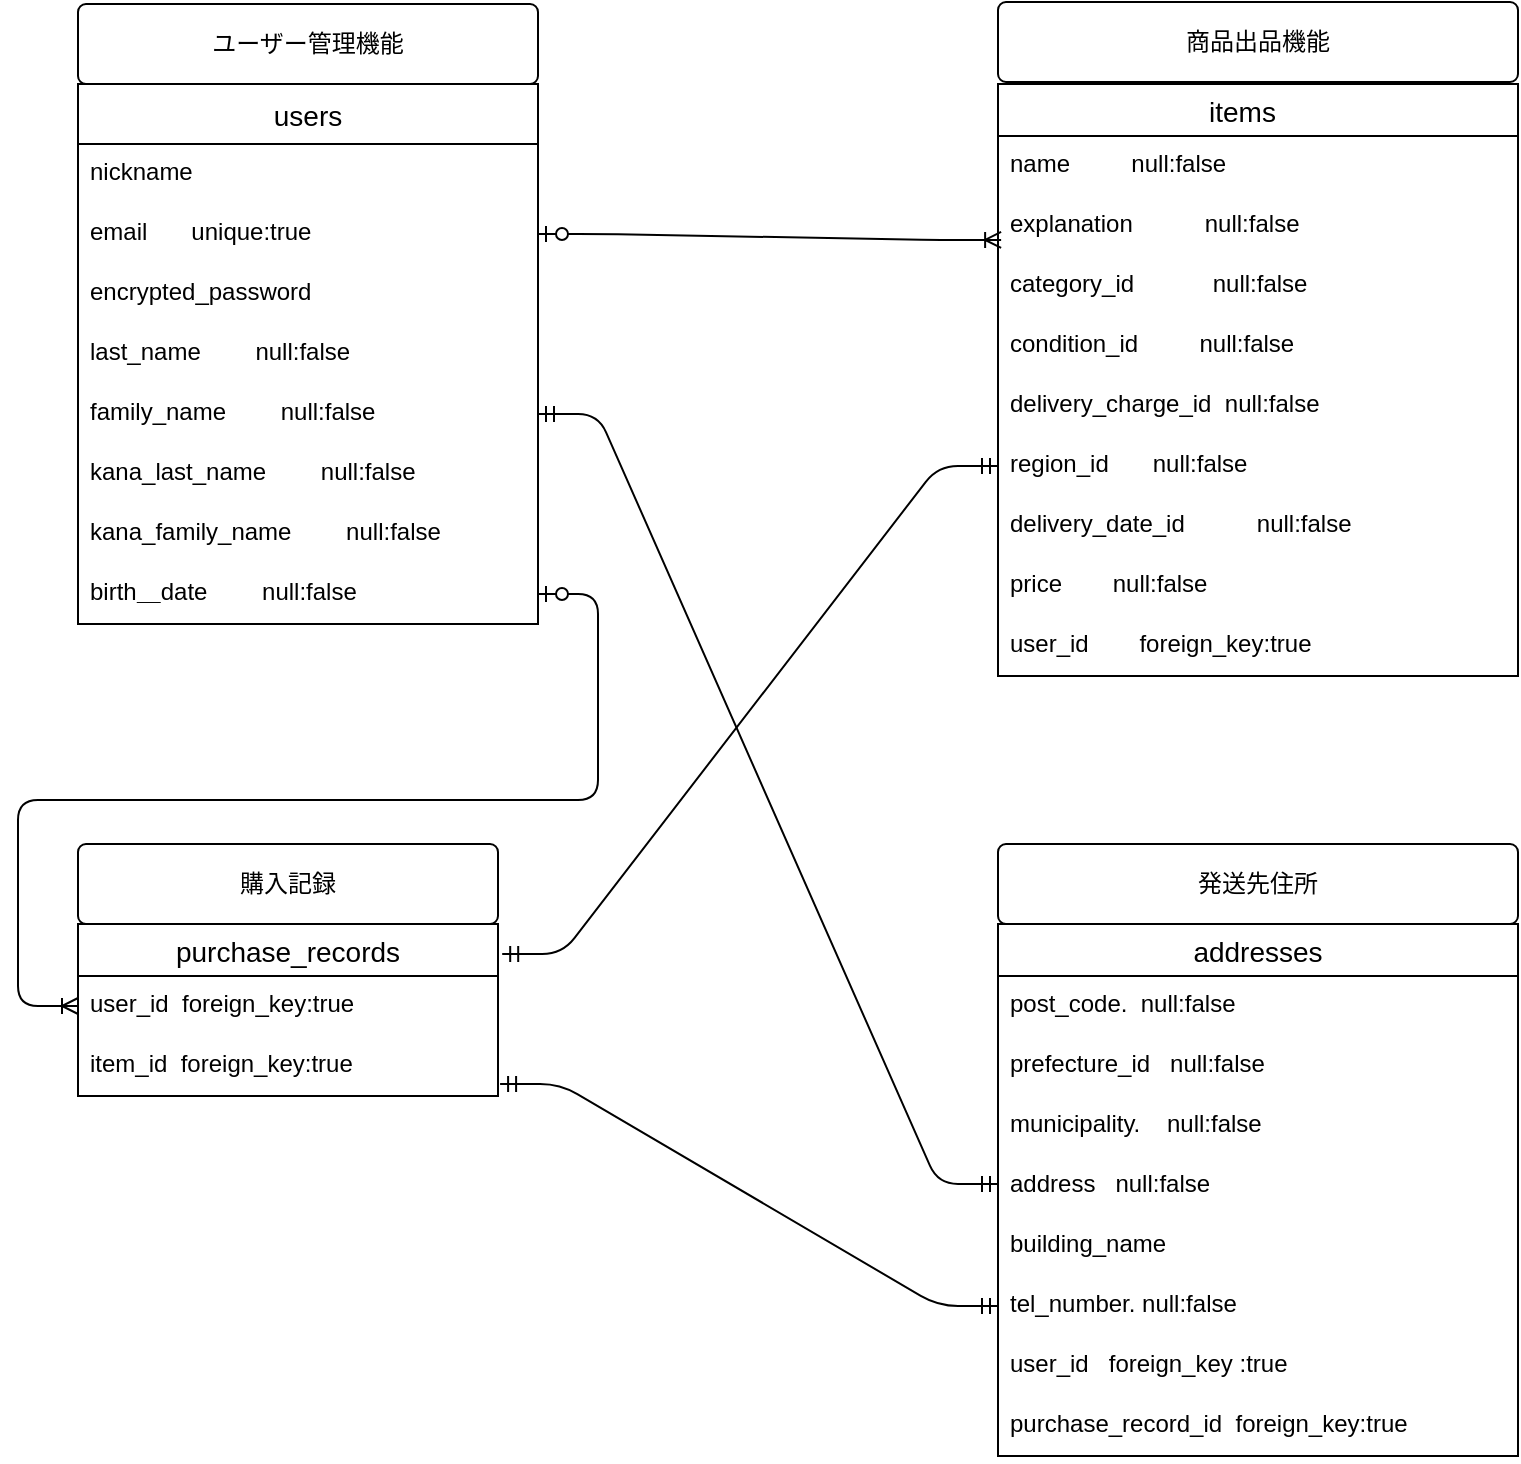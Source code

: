 <mxfile>
    <diagram id="EKvQctanbUWf9hgfMpD3" name="ページ1">
        <mxGraphModel dx="1189" dy="1813" grid="1" gridSize="10" guides="1" tooltips="1" connect="1" arrows="1" fold="1" page="1" pageScale="1" pageWidth="827" pageHeight="1169" math="0" shadow="0">
            <root>
                <mxCell id="0"/>
                <mxCell id="1" parent="0"/>
                <mxCell id="3UUp2NauK0sa-5R4QBER-76" value="users" style="swimlane;fontStyle=0;childLayout=stackLayout;horizontal=1;startSize=30;horizontalStack=0;resizeParent=1;resizeParentMax=0;resizeLast=0;collapsible=1;marginBottom=0;align=center;fontSize=14;" vertex="1" parent="1">
                    <mxGeometry x="60" y="40" width="230" height="270" as="geometry">
                        <mxRectangle x="60" y="40" width="70" height="30" as="alternateBounds"/>
                    </mxGeometry>
                </mxCell>
                <mxCell id="3UUp2NauK0sa-5R4QBER-77" value="nickname" style="text;strokeColor=none;fillColor=none;spacingLeft=4;spacingRight=4;overflow=hidden;rotatable=0;points=[[0,0.5],[1,0.5]];portConstraint=eastwest;fontSize=12;" vertex="1" parent="3UUp2NauK0sa-5R4QBER-76">
                    <mxGeometry y="30" width="230" height="30" as="geometry"/>
                </mxCell>
                <mxCell id="3UUp2NauK0sa-5R4QBER-78" value="email   　unique:true    " style="text;strokeColor=none;fillColor=none;spacingLeft=4;spacingRight=4;overflow=hidden;rotatable=0;points=[[0,0.5],[1,0.5]];portConstraint=eastwest;fontSize=12;" vertex="1" parent="3UUp2NauK0sa-5R4QBER-76">
                    <mxGeometry y="60" width="230" height="30" as="geometry"/>
                </mxCell>
                <mxCell id="3UUp2NauK0sa-5R4QBER-106" value="encrypted_password 　 &#10;" style="text;strokeColor=none;fillColor=none;spacingLeft=4;spacingRight=4;overflow=hidden;rotatable=0;points=[[0,0.5],[1,0.5]];portConstraint=eastwest;fontSize=12;" vertex="1" parent="3UUp2NauK0sa-5R4QBER-76">
                    <mxGeometry y="90" width="230" height="30" as="geometry"/>
                </mxCell>
                <mxCell id="3UUp2NauK0sa-5R4QBER-109" value="last_name 　　null:false&#10;" style="text;strokeColor=none;fillColor=none;spacingLeft=4;spacingRight=4;overflow=hidden;rotatable=0;points=[[0,0.5],[1,0.5]];portConstraint=eastwest;fontSize=12;" vertex="1" parent="3UUp2NauK0sa-5R4QBER-76">
                    <mxGeometry y="120" width="230" height="30" as="geometry"/>
                </mxCell>
                <mxCell id="3UUp2NauK0sa-5R4QBER-110" value="family_name 　　null:false&#10;" style="text;strokeColor=none;fillColor=none;spacingLeft=4;spacingRight=4;overflow=hidden;rotatable=0;points=[[0,0.5],[1,0.5]];portConstraint=eastwest;fontSize=12;" vertex="1" parent="3UUp2NauK0sa-5R4QBER-76">
                    <mxGeometry y="150" width="230" height="30" as="geometry"/>
                </mxCell>
                <mxCell id="3UUp2NauK0sa-5R4QBER-111" value="kana_last_name　　 null:false&#10;" style="text;strokeColor=none;fillColor=none;spacingLeft=4;spacingRight=4;overflow=hidden;rotatable=0;points=[[0,0.5],[1,0.5]];portConstraint=eastwest;fontSize=12;" vertex="1" parent="3UUp2NauK0sa-5R4QBER-76">
                    <mxGeometry y="180" width="230" height="30" as="geometry"/>
                </mxCell>
                <mxCell id="3UUp2NauK0sa-5R4QBER-112" value="kana_family_name 　　null:false&#10;" style="text;strokeColor=none;fillColor=none;spacingLeft=4;spacingRight=4;overflow=hidden;rotatable=0;points=[[0,0.5],[1,0.5]];portConstraint=eastwest;fontSize=12;" vertex="1" parent="3UUp2NauK0sa-5R4QBER-76">
                    <mxGeometry y="210" width="230" height="30" as="geometry"/>
                </mxCell>
                <mxCell id="3UUp2NauK0sa-5R4QBER-113" value="birth＿date　　 null:false&#10;" style="text;strokeColor=none;fillColor=none;spacingLeft=4;spacingRight=4;overflow=hidden;rotatable=0;points=[[0,0.5],[1,0.5]];portConstraint=eastwest;fontSize=12;" vertex="1" parent="3UUp2NauK0sa-5R4QBER-76">
                    <mxGeometry y="240" width="230" height="30" as="geometry"/>
                </mxCell>
                <mxCell id="3UUp2NauK0sa-5R4QBER-96" value="items    " style="swimlane;fontStyle=0;childLayout=stackLayout;horizontal=1;startSize=26;horizontalStack=0;resizeParent=1;resizeParentMax=0;resizeLast=0;collapsible=1;marginBottom=0;align=center;fontSize=14;" vertex="1" parent="1">
                    <mxGeometry x="520" y="40" width="260" height="296" as="geometry"/>
                </mxCell>
                <mxCell id="3UUp2NauK0sa-5R4QBER-97" value="name  　　null:false" style="text;strokeColor=none;fillColor=none;spacingLeft=4;spacingRight=4;overflow=hidden;rotatable=0;points=[[0,0.5],[1,0.5]];portConstraint=eastwest;fontSize=12;" vertex="1" parent="3UUp2NauK0sa-5R4QBER-96">
                    <mxGeometry y="26" width="260" height="30" as="geometry"/>
                </mxCell>
                <mxCell id="3UUp2NauK0sa-5R4QBER-108" value="explanation　　　null:false" style="text;strokeColor=none;fillColor=none;spacingLeft=4;spacingRight=4;overflow=hidden;rotatable=0;points=[[0,0.5],[1,0.5]];portConstraint=eastwest;fontSize=12;" vertex="1" parent="3UUp2NauK0sa-5R4QBER-96">
                    <mxGeometry y="56" width="260" height="30" as="geometry"/>
                </mxCell>
                <mxCell id="3UUp2NauK0sa-5R4QBER-139" value="category_id　　　 null:false  " style="text;strokeColor=none;fillColor=none;spacingLeft=4;spacingRight=4;overflow=hidden;rotatable=0;points=[[0,0.5],[1,0.5]];portConstraint=eastwest;fontSize=12;" vertex="1" parent="3UUp2NauK0sa-5R4QBER-96">
                    <mxGeometry y="86" width="260" height="30" as="geometry"/>
                </mxCell>
                <mxCell id="3UUp2NauK0sa-5R4QBER-102" value="condition_id　　  null:false  " style="text;strokeColor=none;fillColor=none;spacingLeft=4;spacingRight=4;overflow=hidden;rotatable=0;points=[[0,0.5],[1,0.5]];portConstraint=eastwest;fontSize=12;" vertex="1" parent="3UUp2NauK0sa-5R4QBER-96">
                    <mxGeometry y="116" width="260" height="30" as="geometry"/>
                </mxCell>
                <mxCell id="3UUp2NauK0sa-5R4QBER-101" value="delivery_charge_id  null:false " style="text;strokeColor=none;fillColor=none;spacingLeft=4;spacingRight=4;overflow=hidden;rotatable=0;points=[[0,0.5],[1,0.5]];portConstraint=eastwest;fontSize=12;" vertex="1" parent="3UUp2NauK0sa-5R4QBER-96">
                    <mxGeometry y="146" width="260" height="30" as="geometry"/>
                </mxCell>
                <mxCell id="3UUp2NauK0sa-5R4QBER-99" value="region_id　   null:false" style="text;strokeColor=none;fillColor=none;spacingLeft=4;spacingRight=4;overflow=hidden;rotatable=0;points=[[0,0.5],[1,0.5]];portConstraint=eastwest;fontSize=12;" vertex="1" parent="3UUp2NauK0sa-5R4QBER-96">
                    <mxGeometry y="176" width="260" height="30" as="geometry"/>
                </mxCell>
                <mxCell id="3UUp2NauK0sa-5R4QBER-138" value="delivery_date_id　　　null:false" style="text;strokeColor=none;fillColor=none;spacingLeft=4;spacingRight=4;overflow=hidden;rotatable=0;points=[[0,0.5],[1,0.5]];portConstraint=eastwest;fontSize=12;" vertex="1" parent="3UUp2NauK0sa-5R4QBER-96">
                    <mxGeometry y="206" width="260" height="30" as="geometry"/>
                </mxCell>
                <mxCell id="3UUp2NauK0sa-5R4QBER-103" value="price　    null:false" style="text;strokeColor=none;fillColor=none;spacingLeft=4;spacingRight=4;overflow=hidden;rotatable=0;points=[[0,0.5],[1,0.5]];portConstraint=eastwest;fontSize=12;" vertex="1" parent="3UUp2NauK0sa-5R4QBER-96">
                    <mxGeometry y="236" width="260" height="30" as="geometry"/>
                </mxCell>
                <mxCell id="3UUp2NauK0sa-5R4QBER-151" value="user_id  　  foreign_key:true" style="text;strokeColor=none;fillColor=none;spacingLeft=4;spacingRight=4;overflow=hidden;rotatable=0;points=[[0,0.5],[1,0.5]];portConstraint=eastwest;fontSize=12;" vertex="1" parent="3UUp2NauK0sa-5R4QBER-96">
                    <mxGeometry y="266" width="260" height="30" as="geometry"/>
                </mxCell>
                <mxCell id="3UUp2NauK0sa-5R4QBER-123" value="" style="edgeStyle=entityRelationEdgeStyle;fontSize=12;html=1;endArrow=ERoneToMany;startArrow=ERzeroToOne;exitX=1;exitY=0.5;exitDx=0;exitDy=0;entryX=0.006;entryY=0.733;entryDx=0;entryDy=0;entryPerimeter=0;" edge="1" parent="1" source="3UUp2NauK0sa-5R4QBER-78" target="3UUp2NauK0sa-5R4QBER-108">
                    <mxGeometry width="100" height="100" relative="1" as="geometry">
                        <mxPoint x="430" y="320" as="sourcePoint"/>
                        <mxPoint x="530" y="220" as="targetPoint"/>
                    </mxGeometry>
                </mxCell>
                <mxCell id="3UUp2NauK0sa-5R4QBER-126" value="purchase_records" style="swimlane;fontStyle=0;childLayout=stackLayout;horizontal=1;startSize=26;horizontalStack=0;resizeParent=1;resizeParentMax=0;resizeLast=0;collapsible=1;marginBottom=0;align=center;fontSize=14;" vertex="1" parent="1">
                    <mxGeometry x="60" y="460" width="210" height="86" as="geometry"/>
                </mxCell>
                <mxCell id="3UUp2NauK0sa-5R4QBER-152" value="user_id  foreign_key:true&#10;" style="text;strokeColor=none;fillColor=none;spacingLeft=4;spacingRight=4;overflow=hidden;rotatable=0;points=[[0,0.5],[1,0.5]];portConstraint=eastwest;fontSize=12;" vertex="1" parent="3UUp2NauK0sa-5R4QBER-126">
                    <mxGeometry y="26" width="210" height="30" as="geometry"/>
                </mxCell>
                <mxCell id="3UUp2NauK0sa-5R4QBER-153" value="item_id  foreign_key:true" style="text;strokeColor=none;fillColor=none;spacingLeft=4;spacingRight=4;overflow=hidden;rotatable=0;points=[[0,0.5],[1,0.5]];portConstraint=eastwest;fontSize=12;" vertex="1" parent="3UUp2NauK0sa-5R4QBER-126">
                    <mxGeometry y="56" width="210" height="30" as="geometry"/>
                </mxCell>
                <mxCell id="3UUp2NauK0sa-5R4QBER-130" value="addresses" style="swimlane;fontStyle=0;childLayout=stackLayout;horizontal=1;startSize=26;horizontalStack=0;resizeParent=1;resizeParentMax=0;resizeLast=0;collapsible=1;marginBottom=0;align=center;fontSize=14;" vertex="1" parent="1">
                    <mxGeometry x="520" y="460" width="260" height="266" as="geometry"/>
                </mxCell>
                <mxCell id="3UUp2NauK0sa-5R4QBER-131" value="post_code.  null:false&#10;" style="text;strokeColor=none;fillColor=none;spacingLeft=4;spacingRight=4;overflow=hidden;rotatable=0;points=[[0,0.5],[1,0.5]];portConstraint=eastwest;fontSize=12;" vertex="1" parent="3UUp2NauK0sa-5R4QBER-130">
                    <mxGeometry y="26" width="260" height="30" as="geometry"/>
                </mxCell>
                <mxCell id="3UUp2NauK0sa-5R4QBER-132" value="prefecture_id   null:false" style="text;strokeColor=none;fillColor=none;spacingLeft=4;spacingRight=4;overflow=hidden;rotatable=0;points=[[0,0.5],[1,0.5]];portConstraint=eastwest;fontSize=12;" vertex="1" parent="3UUp2NauK0sa-5R4QBER-130">
                    <mxGeometry y="56" width="260" height="30" as="geometry"/>
                </mxCell>
                <mxCell id="3UUp2NauK0sa-5R4QBER-133" value="municipality.    null:false" style="text;strokeColor=none;fillColor=none;spacingLeft=4;spacingRight=4;overflow=hidden;rotatable=0;points=[[0,0.5],[1,0.5]];portConstraint=eastwest;fontSize=12;" vertex="1" parent="3UUp2NauK0sa-5R4QBER-130">
                    <mxGeometry y="86" width="260" height="30" as="geometry"/>
                </mxCell>
                <mxCell id="3UUp2NauK0sa-5R4QBER-140" value="address   null:false" style="text;strokeColor=none;fillColor=none;spacingLeft=4;spacingRight=4;overflow=hidden;rotatable=0;points=[[0,0.5],[1,0.5]];portConstraint=eastwest;fontSize=12;" vertex="1" parent="3UUp2NauK0sa-5R4QBER-130">
                    <mxGeometry y="116" width="260" height="30" as="geometry"/>
                </mxCell>
                <mxCell id="3UUp2NauK0sa-5R4QBER-141" value="building_name" style="text;strokeColor=none;fillColor=none;spacingLeft=4;spacingRight=4;overflow=hidden;rotatable=0;points=[[0,0.5],[1,0.5]];portConstraint=eastwest;fontSize=12;" vertex="1" parent="3UUp2NauK0sa-5R4QBER-130">
                    <mxGeometry y="146" width="260" height="30" as="geometry"/>
                </mxCell>
                <mxCell id="3UUp2NauK0sa-5R4QBER-160" value="tel_number. null:false" style="text;strokeColor=none;fillColor=none;spacingLeft=4;spacingRight=4;overflow=hidden;rotatable=0;points=[[0,0.5],[1,0.5]];portConstraint=eastwest;fontSize=12;" vertex="1" parent="3UUp2NauK0sa-5R4QBER-130">
                    <mxGeometry y="176" width="260" height="30" as="geometry"/>
                </mxCell>
                <mxCell id="3UUp2NauK0sa-5R4QBER-164" value="user_id   foreign_key :true" style="text;strokeColor=none;fillColor=none;spacingLeft=4;spacingRight=4;overflow=hidden;rotatable=0;points=[[0,0.5],[1,0.5]];portConstraint=eastwest;fontSize=12;" vertex="1" parent="3UUp2NauK0sa-5R4QBER-130">
                    <mxGeometry y="206" width="260" height="30" as="geometry"/>
                </mxCell>
                <mxCell id="3UUp2NauK0sa-5R4QBER-143" value="purchase_record_id  foreign_key:true" style="text;strokeColor=none;fillColor=none;spacingLeft=4;spacingRight=4;overflow=hidden;rotatable=0;points=[[0,0.5],[1,0.5]];portConstraint=eastwest;fontSize=12;" vertex="1" parent="3UUp2NauK0sa-5R4QBER-130">
                    <mxGeometry y="236" width="260" height="30" as="geometry"/>
                </mxCell>
                <mxCell id="3UUp2NauK0sa-5R4QBER-136" value="ユーザー管理機能" style="rounded=1;arcSize=10;whiteSpace=wrap;html=1;align=center;" vertex="1" parent="1">
                    <mxGeometry x="60" width="230" height="40" as="geometry"/>
                </mxCell>
                <mxCell id="3UUp2NauK0sa-5R4QBER-137" value="商品出品機能" style="rounded=1;arcSize=10;whiteSpace=wrap;html=1;align=center;" vertex="1" parent="1">
                    <mxGeometry x="520" y="-1" width="260" height="40" as="geometry"/>
                </mxCell>
                <mxCell id="3UUp2NauK0sa-5R4QBER-144" value="購入記録" style="rounded=1;arcSize=10;whiteSpace=wrap;html=1;align=center;" vertex="1" parent="1">
                    <mxGeometry x="60" y="420" width="210" height="40" as="geometry"/>
                </mxCell>
                <mxCell id="3UUp2NauK0sa-5R4QBER-145" value="発送先住所" style="rounded=1;arcSize=10;whiteSpace=wrap;html=1;align=center;" vertex="1" parent="1">
                    <mxGeometry x="520" y="420" width="260" height="40" as="geometry"/>
                </mxCell>
                <mxCell id="3UUp2NauK0sa-5R4QBER-146" value="" style="edgeStyle=entityRelationEdgeStyle;fontSize=12;html=1;endArrow=ERoneToMany;startArrow=ERzeroToOne;" edge="1" parent="1" source="3UUp2NauK0sa-5R4QBER-113">
                    <mxGeometry width="100" height="100" relative="1" as="geometry">
                        <mxPoint x="190" y="440" as="sourcePoint"/>
                        <mxPoint x="60" y="501" as="targetPoint"/>
                    </mxGeometry>
                </mxCell>
                <mxCell id="3UUp2NauK0sa-5R4QBER-148" value="" style="edgeStyle=entityRelationEdgeStyle;fontSize=12;html=1;endArrow=ERmandOne;startArrow=ERmandOne;entryX=0;entryY=0.5;entryDx=0;entryDy=0;exitX=1.005;exitY=0.8;exitDx=0;exitDy=0;exitPerimeter=0;" edge="1" parent="1" source="3UUp2NauK0sa-5R4QBER-153" target="3UUp2NauK0sa-5R4QBER-160">
                    <mxGeometry width="100" height="100" relative="1" as="geometry">
                        <mxPoint x="270" y="531" as="sourcePoint"/>
                        <mxPoint x="320" y="450" as="targetPoint"/>
                    </mxGeometry>
                </mxCell>
                <mxCell id="3UUp2NauK0sa-5R4QBER-149" value="" style="edgeStyle=entityRelationEdgeStyle;fontSize=12;html=1;endArrow=ERmandOne;startArrow=ERmandOne;entryX=0;entryY=0.5;entryDx=0;entryDy=0;exitX=1.01;exitY=0.174;exitDx=0;exitDy=0;exitPerimeter=0;" edge="1" parent="1" source="3UUp2NauK0sa-5R4QBER-126" target="3UUp2NauK0sa-5R4QBER-99">
                    <mxGeometry width="100" height="100" relative="1" as="geometry">
                        <mxPoint x="270" y="501" as="sourcePoint"/>
                        <mxPoint x="500" y="260" as="targetPoint"/>
                    </mxGeometry>
                </mxCell>
                <mxCell id="3UUp2NauK0sa-5R4QBER-161" value="" style="edgeStyle=entityRelationEdgeStyle;fontSize=12;html=1;endArrow=ERmandOne;startArrow=ERmandOne;entryX=0;entryY=0.5;entryDx=0;entryDy=0;exitX=1;exitY=0.5;exitDx=0;exitDy=0;" edge="1" parent="1" source="3UUp2NauK0sa-5R4QBER-110">
                    <mxGeometry width="100" height="100" relative="1" as="geometry">
                        <mxPoint x="270" y="590" as="sourcePoint"/>
                        <mxPoint x="520" y="590" as="targetPoint"/>
                    </mxGeometry>
                </mxCell>
            </root>
        </mxGraphModel>
    </diagram>
    <diagram id="q6by9NBYhXZrmAIYDFM8" name="ページ2">
        <mxGraphModel dx="678" dy="612" grid="1" gridSize="10" guides="1" tooltips="1" connect="1" arrows="1" fold="1" page="1" pageScale="1" pageWidth="827" pageHeight="1169" math="0" shadow="0">
            <root>
                <mxCell id="0"/>
                <mxCell id="1" parent="0"/>
            </root>
        </mxGraphModel>
    </diagram>
    <diagram id="hVqS9nXCRdHW1cOnMYKD" name="ページ3">
        <mxGraphModel dx="678" dy="612" grid="1" gridSize="10" guides="1" tooltips="1" connect="1" arrows="1" fold="1" page="1" pageScale="1" pageWidth="827" pageHeight="1169" math="0" shadow="0">
            <root>
                <mxCell id="0"/>
                <mxCell id="1" parent="0"/>
            </root>
        </mxGraphModel>
    </diagram>
</mxfile>
